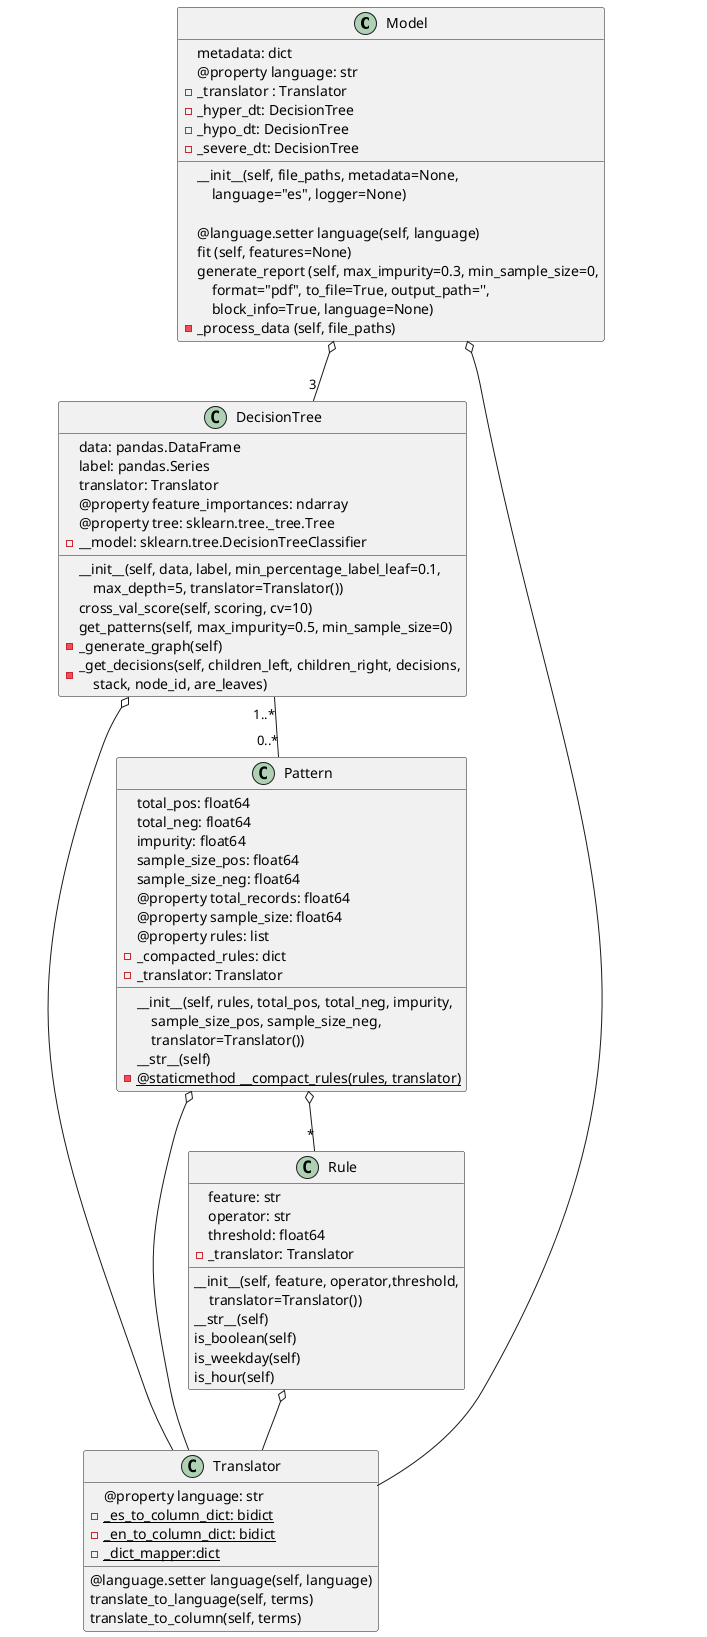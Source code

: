 @startuml

Model o-- "3" DecisionTree
Model o-- Translator
DecisionTree o-- Translator
DecisionTree "1..*" -- "0..*" Pattern
Pattern o-- Translator
Pattern o-- "*" Rule
Rule o-- Translator

class Model {
    metadata: dict
    @property language: str
    -_translator : Translator
    -_hyper_dt: DecisionTree
    -_hypo_dt: DecisionTree
    -_severe_dt: DecisionTree

    __init__(self, file_paths, metadata=None,\n    language="es", logger=None)

    @language.setter language(self, language)
    fit (self, features=None)
    generate_report (self, max_impurity=0.3, min_sample_size=0,\n    format="pdf", to_file=True, output_path='',\n    block_info=True, language=None)
    -_process_data (self, file_paths)
}

class DecisionTree {
    data: pandas.DataFrame
    label: pandas.Series
    translator: Translator
    @property feature_importances: ndarray
    @property tree: sklearn.tree._tree.Tree
    -__model: sklearn.tree.DecisionTreeClassifier

    __init__(self, data, label, min_percentage_label_leaf=0.1,\n    max_depth=5, translator=Translator())
    cross_val_score(self, scoring, cv=10)
    get_patterns(self, max_impurity=0.5, min_sample_size=0)
    -_generate_graph(self)
    -_get_decisions(self, children_left, children_right, decisions,\n    stack, node_id, are_leaves)
}

class Pattern {
    total_pos: float64
    total_neg: float64
    impurity: float64
    sample_size_pos: float64
    sample_size_neg: float64
    @property total_records: float64
    @property sample_size: float64
    @property rules: list
    -_compacted_rules: dict
    -_translator: Translator

    __init__(self, rules, total_pos, total_neg, impurity,\n    sample_size_pos, sample_size_neg,\n    translator=Translator())
    __str__(self)
    - @staticmethod {static} __compact_rules(rules, translator)
}

class Rule {
    feature: str
    operator: str
    threshold: float64
    -_translator: Translator

    __init__(self, feature, operator,threshold,\n    translator=Translator())
    __str__(self)
    is_boolean(self)
    is_weekday(self)
    is_hour(self)
}

class Translator {
    @property language: str
    {static} -_es_to_column_dict: bidict
    {static}-_en_to_column_dict: bidict
    {static}-_dict_mapper:dict

    @language.setter language(self, language)
    translate_to_language(self, terms)
    translate_to_column(self, terms)
}

@enduml